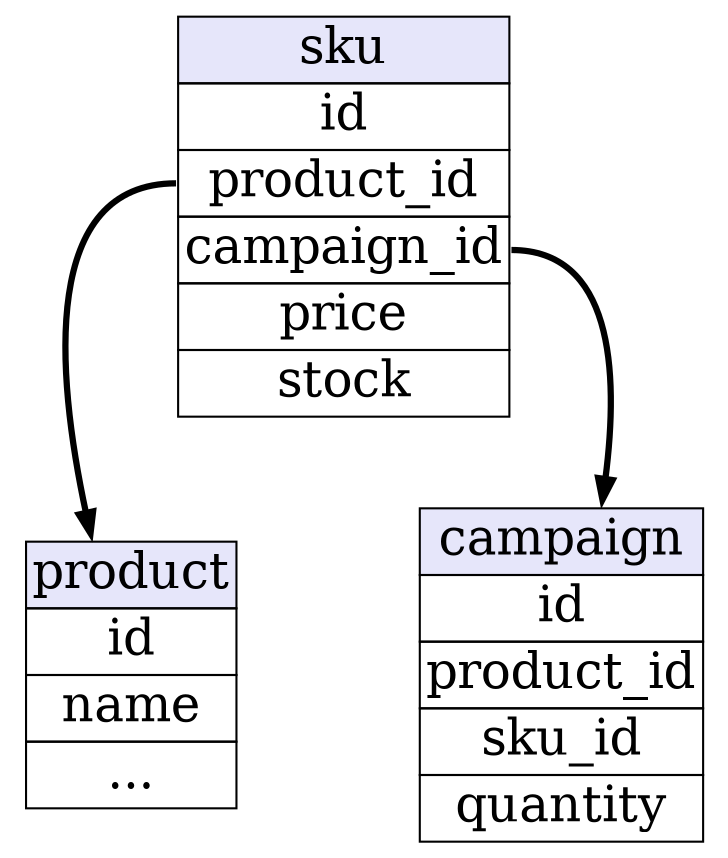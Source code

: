 digraph mdp {
    graph [nodesep=1 bgcolor=transparent];
    node [fontsize=24 shape=plaintext];
    edge [penwidth=3];

    p [label=<
       <table border="0" cellborder="1" cellspacing="0" align="left">
       <tr><td bgcolor="lavender">product</td></tr>
       <tr><td port="id">id</td></tr>
       <tr><td>name</td></tr>
       <tr><td>...</td></tr>
       </table>
    >];

    sku [label=<
       <table border="0" cellborder="1" cellspacing="0" align="left">
       <tr><td bgcolor="lavender">sku</td></tr>
       <tr><td port="id">id</td></tr>
       <tr><td port="product_id">product_id</td></tr>
       <tr><td port="campaign_id">campaign_id</td></tr>
       <tr><td>price</td></tr>
       <tr><td>stock</td></tr>
       </table>
    >];

    c [label=<
         <table border="0" cellborder="1" cellspacing="0" align="left">
         <tr><td bgcolor="lavender">campaign</td></tr>
         <tr><td port="id">id</td></tr>
         <tr><td port="product_id">product_id</td></tr>
         <tr><td port="sku_id">sku_id</td></tr>
         <tr><td>quantity</td></tr>
         </table>
    >];

    sku:product_id -> p;
    sku:campaign_id -> c;
    {rank=min sku}
    {rank=same c p}
}
